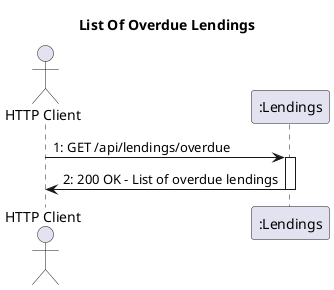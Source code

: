 @startuml
title List Of Overdue Lendings
actor "HTTP Client" as client
participant ":Lendings" as Lendings

client -> Lendings: 1: GET /api/lendings/overdue
activate Lendings
Lendings -> client: 2: 200 OK - List of overdue lendings
deactivate Lendings
@enduml